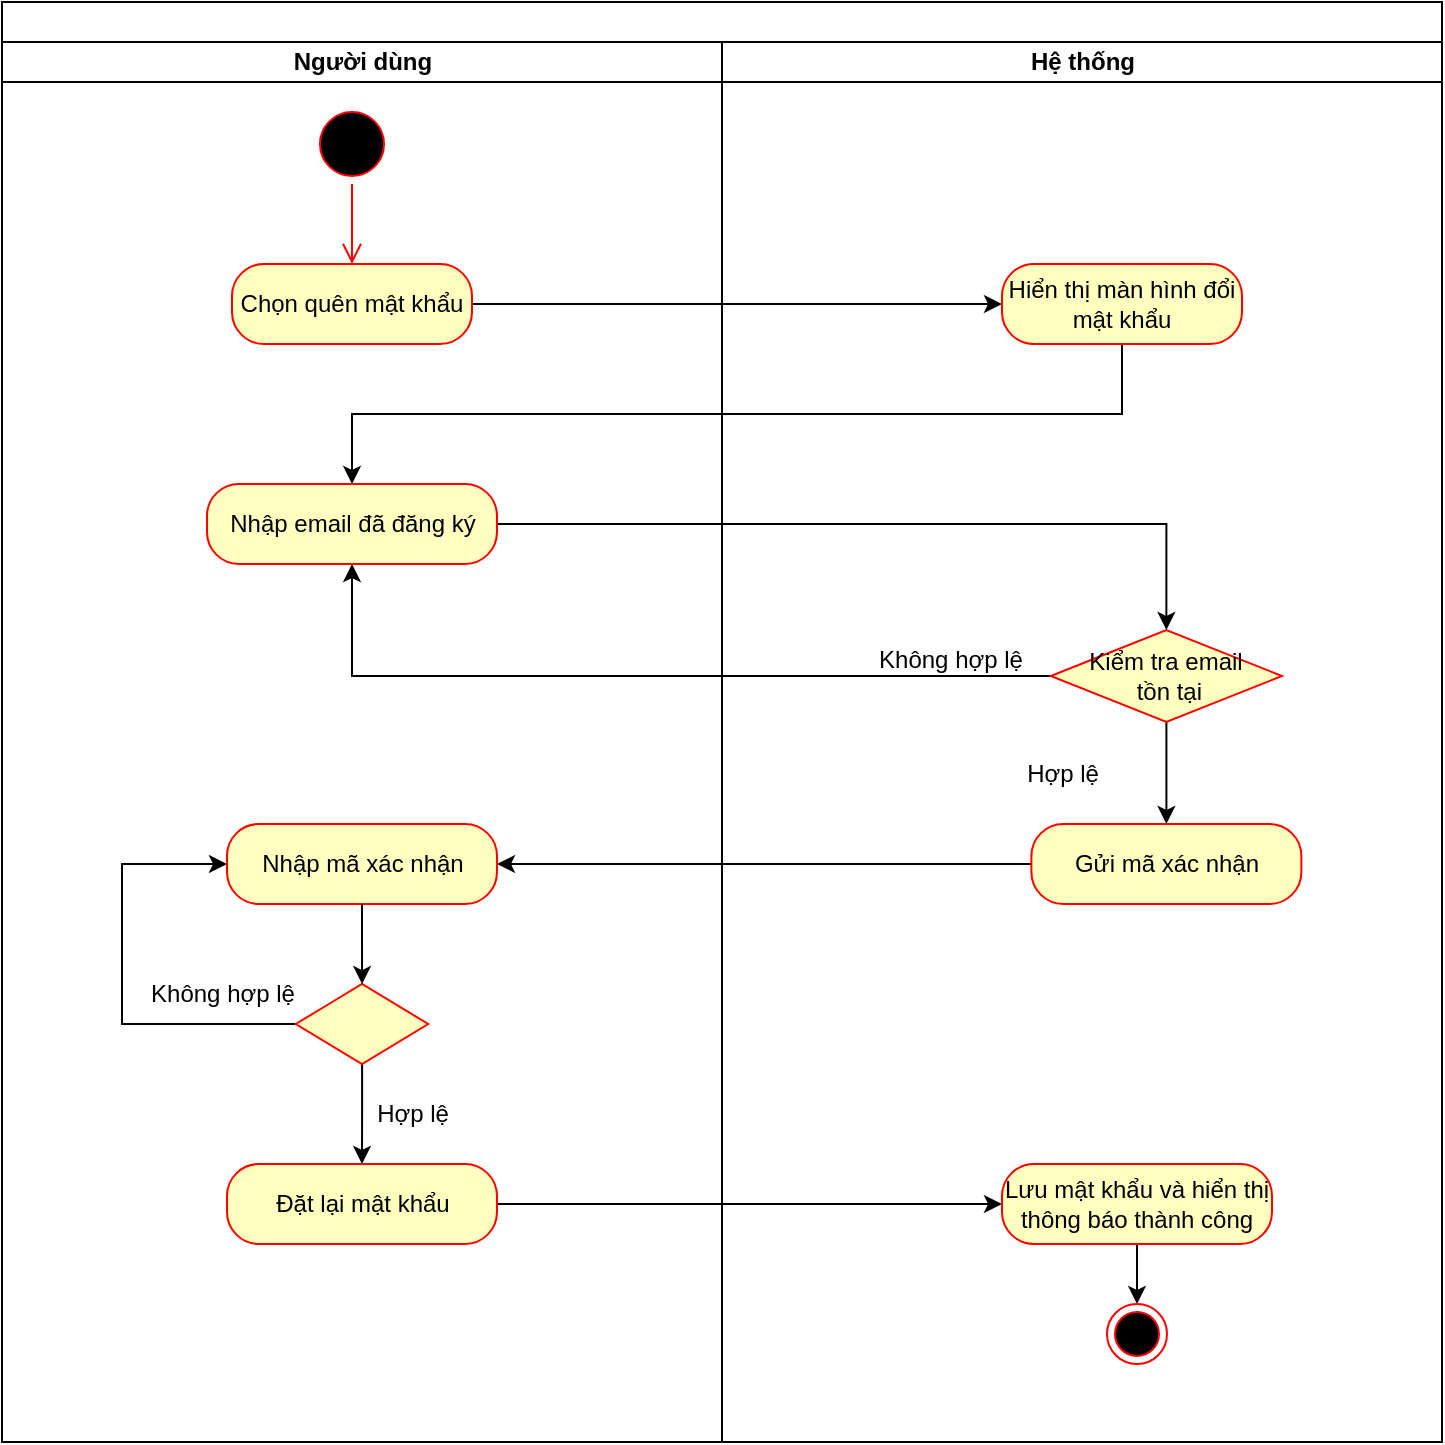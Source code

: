 <mxfile version="23.1.6" type="github">
  <diagram name="Page-1" id="e7e014a7-5840-1c2e-5031-d8a46d1fe8dd">
    <mxGraphModel dx="859" dy="472" grid="1" gridSize="10" guides="1" tooltips="1" connect="1" arrows="1" fold="1" page="1" pageScale="1" pageWidth="1169" pageHeight="826" background="none" math="0" shadow="0">
      <root>
        <mxCell id="0" />
        <mxCell id="1" parent="0" />
        <mxCell id="fF-WyDOVF_BssLDyHzEs-42" value="" style="swimlane;childLayout=stackLayout;resizeParent=1;resizeParentMax=0;startSize=20;html=1;" vertex="1" parent="1">
          <mxGeometry x="200" y="40" width="720" height="720" as="geometry">
            <mxRectangle x="200" y="40" width="50" height="40" as="alternateBounds" />
          </mxGeometry>
        </mxCell>
        <mxCell id="fF-WyDOVF_BssLDyHzEs-43" value="Người dùng" style="swimlane;startSize=20;html=1;" vertex="1" parent="fF-WyDOVF_BssLDyHzEs-42">
          <mxGeometry y="20" width="360" height="700" as="geometry">
            <mxRectangle y="20" width="40" height="460" as="alternateBounds" />
          </mxGeometry>
        </mxCell>
        <mxCell id="fF-WyDOVF_BssLDyHzEs-49" value="Hệ thống" style="swimlane;startSize=20;html=1;" vertex="1" parent="fF-WyDOVF_BssLDyHzEs-42">
          <mxGeometry x="360" y="20" width="360" height="700" as="geometry" />
        </mxCell>
        <mxCell id="fF-WyDOVF_BssLDyHzEs-76" value="" style="edgeStyle=orthogonalEdgeStyle;rounded=0;orthogonalLoop=1;jettySize=auto;html=1;entryX=0.5;entryY=0;entryDx=0;entryDy=0;" edge="1" parent="fF-WyDOVF_BssLDyHzEs-49" source="fF-WyDOVF_BssLDyHzEs-74" target="fF-WyDOVF_BssLDyHzEs-77">
          <mxGeometry relative="1" as="geometry">
            <mxPoint x="130" y="241.0" as="targetPoint" />
          </mxGeometry>
        </mxCell>
        <mxCell id="fF-WyDOVF_BssLDyHzEs-87" value="" style="edgeStyle=orthogonalEdgeStyle;rounded=0;orthogonalLoop=1;jettySize=auto;html=1;" edge="1" parent="fF-WyDOVF_BssLDyHzEs-49" source="fF-WyDOVF_BssLDyHzEs-83" target="fF-WyDOVF_BssLDyHzEs-86">
          <mxGeometry relative="1" as="geometry" />
        </mxCell>
        <mxCell id="fF-WyDOVF_BssLDyHzEs-91" value="" style="edgeStyle=orthogonalEdgeStyle;rounded=0;orthogonalLoop=1;jettySize=auto;html=1;" edge="1" parent="fF-WyDOVF_BssLDyHzEs-49" source="fF-WyDOVF_BssLDyHzEs-88" target="fF-WyDOVF_BssLDyHzEs-90">
          <mxGeometry relative="1" as="geometry" />
        </mxCell>
        <mxCell id="fF-WyDOVF_BssLDyHzEs-96" style="edgeStyle=orthogonalEdgeStyle;rounded=0;orthogonalLoop=1;jettySize=auto;html=1;exitX=0;exitY=0.5;exitDx=0;exitDy=0;entryX=0.5;entryY=1;entryDx=0;entryDy=0;" edge="1" parent="fF-WyDOVF_BssLDyHzEs-49" source="fF-WyDOVF_BssLDyHzEs-77" target="fF-WyDOVF_BssLDyHzEs-74">
          <mxGeometry relative="1" as="geometry" />
        </mxCell>
        <mxCell id="fF-WyDOVF_BssLDyHzEs-100" value="" style="edgeStyle=orthogonalEdgeStyle;rounded=0;orthogonalLoop=1;jettySize=auto;html=1;" edge="1" parent="fF-WyDOVF_BssLDyHzEs-49" source="fF-WyDOVF_BssLDyHzEs-71" target="fF-WyDOVF_BssLDyHzEs-99">
          <mxGeometry relative="1" as="geometry" />
        </mxCell>
        <mxCell id="fF-WyDOVF_BssLDyHzEs-102" style="edgeStyle=orthogonalEdgeStyle;rounded=0;orthogonalLoop=1;jettySize=auto;html=1;exitX=0.5;exitY=1;exitDx=0;exitDy=0;" edge="1" parent="fF-WyDOVF_BssLDyHzEs-49" source="fF-WyDOVF_BssLDyHzEs-99" target="fF-WyDOVF_BssLDyHzEs-74">
          <mxGeometry relative="1" as="geometry" />
        </mxCell>
        <mxCell id="fF-WyDOVF_BssLDyHzEs-69" value="" style="ellipse;html=1;shape=startState;fillColor=#000000;strokeColor=#ff0000;" vertex="1" parent="fF-WyDOVF_BssLDyHzEs-49">
          <mxGeometry x="-205" y="31" width="40" height="40" as="geometry" />
        </mxCell>
        <mxCell id="fF-WyDOVF_BssLDyHzEs-70" value="" style="edgeStyle=orthogonalEdgeStyle;html=1;verticalAlign=bottom;endArrow=open;endSize=8;strokeColor=#ff0000;rounded=0;entryX=0.5;entryY=0;entryDx=0;entryDy=0;" edge="1" source="fF-WyDOVF_BssLDyHzEs-69" parent="fF-WyDOVF_BssLDyHzEs-49" target="fF-WyDOVF_BssLDyHzEs-71">
          <mxGeometry relative="1" as="geometry">
            <mxPoint x="-185" y="121" as="targetPoint" />
          </mxGeometry>
        </mxCell>
        <mxCell id="fF-WyDOVF_BssLDyHzEs-71" value="Chọn quên mật khẩu" style="rounded=1;whiteSpace=wrap;html=1;arcSize=40;fontColor=#000000;fillColor=#ffffc0;strokeColor=#ff0000;" vertex="1" parent="fF-WyDOVF_BssLDyHzEs-49">
          <mxGeometry x="-245" y="111" width="120" height="40" as="geometry" />
        </mxCell>
        <mxCell id="fF-WyDOVF_BssLDyHzEs-74" value="Nhập email đã đăng ký" style="rounded=1;whiteSpace=wrap;html=1;arcSize=40;fontColor=#000000;fillColor=#ffffc0;strokeColor=#ff0000;" vertex="1" parent="fF-WyDOVF_BssLDyHzEs-49">
          <mxGeometry x="-257.5" y="221" width="145" height="40" as="geometry" />
        </mxCell>
        <mxCell id="fF-WyDOVF_BssLDyHzEs-86" value="Nhập mã xác nhận" style="whiteSpace=wrap;html=1;fillColor=#ffffc0;strokeColor=#ff0000;fontColor=#000000;rounded=1;arcSize=40;" vertex="1" parent="fF-WyDOVF_BssLDyHzEs-49">
          <mxGeometry x="-247.5" y="391" width="135" height="40" as="geometry" />
        </mxCell>
        <mxCell id="fF-WyDOVF_BssLDyHzEs-88" value="Đặt lại mật khẩu" style="whiteSpace=wrap;html=1;fillColor=#ffffc0;strokeColor=#ff0000;fontColor=#000000;rounded=1;arcSize=40;" vertex="1" parent="fF-WyDOVF_BssLDyHzEs-49">
          <mxGeometry x="-247.5" y="561" width="135" height="40" as="geometry" />
        </mxCell>
        <mxCell id="fF-WyDOVF_BssLDyHzEs-109" value="" style="edgeStyle=orthogonalEdgeStyle;rounded=0;orthogonalLoop=1;jettySize=auto;html=1;" edge="1" parent="fF-WyDOVF_BssLDyHzEs-49" source="fF-WyDOVF_BssLDyHzEs-106" target="fF-WyDOVF_BssLDyHzEs-88">
          <mxGeometry relative="1" as="geometry" />
        </mxCell>
        <mxCell id="fF-WyDOVF_BssLDyHzEs-110" style="edgeStyle=orthogonalEdgeStyle;rounded=0;orthogonalLoop=1;jettySize=auto;html=1;exitX=0;exitY=0.5;exitDx=0;exitDy=0;entryX=0;entryY=0.5;entryDx=0;entryDy=0;" edge="1" parent="fF-WyDOVF_BssLDyHzEs-49" source="fF-WyDOVF_BssLDyHzEs-106" target="fF-WyDOVF_BssLDyHzEs-86">
          <mxGeometry relative="1" as="geometry">
            <Array as="points">
              <mxPoint x="-300" y="491" />
              <mxPoint x="-300" y="411" />
            </Array>
          </mxGeometry>
        </mxCell>
        <mxCell id="fF-WyDOVF_BssLDyHzEs-106" value="" style="rhombus;whiteSpace=wrap;html=1;fillColor=#ffffc0;strokeColor=#ff0000;fontColor=#000000;rounded=1;arcSize=0;" vertex="1" parent="fF-WyDOVF_BssLDyHzEs-49">
          <mxGeometry x="-213.12" y="471" width="66.25" height="40" as="geometry" />
        </mxCell>
        <mxCell id="fF-WyDOVF_BssLDyHzEs-107" value="" style="edgeStyle=orthogonalEdgeStyle;rounded=0;orthogonalLoop=1;jettySize=auto;html=1;" edge="1" parent="fF-WyDOVF_BssLDyHzEs-49" source="fF-WyDOVF_BssLDyHzEs-86" target="fF-WyDOVF_BssLDyHzEs-106">
          <mxGeometry relative="1" as="geometry" />
        </mxCell>
        <mxCell id="fF-WyDOVF_BssLDyHzEs-84" value="Hợp lệ" style="text;html=1;align=center;verticalAlign=middle;resizable=0;points=[];autosize=1;strokeColor=none;fillColor=none;" vertex="1" parent="fF-WyDOVF_BssLDyHzEs-49">
          <mxGeometry x="-185" y="521" width="60" height="30" as="geometry" />
        </mxCell>
        <mxCell id="fF-WyDOVF_BssLDyHzEs-111" value="Không hợp lệ" style="text;html=1;align=center;verticalAlign=middle;resizable=0;points=[];autosize=1;strokeColor=none;fillColor=none;" vertex="1" parent="fF-WyDOVF_BssLDyHzEs-49">
          <mxGeometry x="-300" y="461" width="100" height="30" as="geometry" />
        </mxCell>
        <mxCell id="fF-WyDOVF_BssLDyHzEs-116" value="" style="edgeStyle=orthogonalEdgeStyle;rounded=0;orthogonalLoop=1;jettySize=auto;html=1;" edge="1" parent="fF-WyDOVF_BssLDyHzEs-49" source="fF-WyDOVF_BssLDyHzEs-77" target="fF-WyDOVF_BssLDyHzEs-83">
          <mxGeometry relative="1" as="geometry" />
        </mxCell>
        <mxCell id="fF-WyDOVF_BssLDyHzEs-77" value="Kiểm tra email&lt;br&gt;&amp;nbsp;tồn tại" style="rhombus;whiteSpace=wrap;html=1;fillColor=#ffffc0;strokeColor=#ff0000;fontColor=#000000;rounded=1;arcSize=0;" vertex="1" parent="fF-WyDOVF_BssLDyHzEs-49">
          <mxGeometry x="164.38" y="294" width="115.62" height="46" as="geometry" />
        </mxCell>
        <mxCell id="fF-WyDOVF_BssLDyHzEs-83" value="Gửi mã xác nhận" style="whiteSpace=wrap;html=1;fillColor=#ffffc0;strokeColor=#ff0000;fontColor=#000000;rounded=1;arcSize=40;" vertex="1" parent="fF-WyDOVF_BssLDyHzEs-49">
          <mxGeometry x="154.69" y="391" width="135" height="40" as="geometry" />
        </mxCell>
        <mxCell id="fF-WyDOVF_BssLDyHzEs-108" value="" style="edgeStyle=orthogonalEdgeStyle;rounded=0;orthogonalLoop=1;jettySize=auto;html=1;" edge="1" parent="fF-WyDOVF_BssLDyHzEs-49" source="fF-WyDOVF_BssLDyHzEs-90" target="fF-WyDOVF_BssLDyHzEs-94">
          <mxGeometry relative="1" as="geometry" />
        </mxCell>
        <mxCell id="fF-WyDOVF_BssLDyHzEs-90" value="Lưu mật khẩu và hiển thị thông báo thành công" style="whiteSpace=wrap;html=1;fillColor=#ffffc0;strokeColor=#ff0000;fontColor=#000000;rounded=1;arcSize=40;" vertex="1" parent="fF-WyDOVF_BssLDyHzEs-49">
          <mxGeometry x="140" y="561" width="135" height="40" as="geometry" />
        </mxCell>
        <mxCell id="fF-WyDOVF_BssLDyHzEs-94" value="" style="ellipse;html=1;shape=endState;fillColor=#000000;strokeColor=#ff0000;" vertex="1" parent="fF-WyDOVF_BssLDyHzEs-49">
          <mxGeometry x="192.5" y="631" width="30" height="30" as="geometry" />
        </mxCell>
        <mxCell id="fF-WyDOVF_BssLDyHzEs-97" value="Không hợp lệ" style="text;html=1;align=center;verticalAlign=middle;resizable=0;points=[];autosize=1;strokeColor=none;fillColor=none;" vertex="1" parent="fF-WyDOVF_BssLDyHzEs-49">
          <mxGeometry x="64.38" y="294" width="100" height="30" as="geometry" />
        </mxCell>
        <mxCell id="fF-WyDOVF_BssLDyHzEs-99" value="Hiển thị màn hình đổi mật khẩu" style="rounded=1;whiteSpace=wrap;html=1;arcSize=40;fontColor=#000000;fillColor=#ffffc0;strokeColor=#ff0000;" vertex="1" parent="fF-WyDOVF_BssLDyHzEs-49">
          <mxGeometry x="140" y="111" width="120" height="40" as="geometry" />
        </mxCell>
        <mxCell id="fF-WyDOVF_BssLDyHzEs-112" value="Hợp lệ" style="text;html=1;align=center;verticalAlign=middle;resizable=0;points=[];autosize=1;strokeColor=none;fillColor=none;" vertex="1" parent="fF-WyDOVF_BssLDyHzEs-49">
          <mxGeometry x="140" y="351" width="60" height="30" as="geometry" />
        </mxCell>
      </root>
    </mxGraphModel>
  </diagram>
</mxfile>
